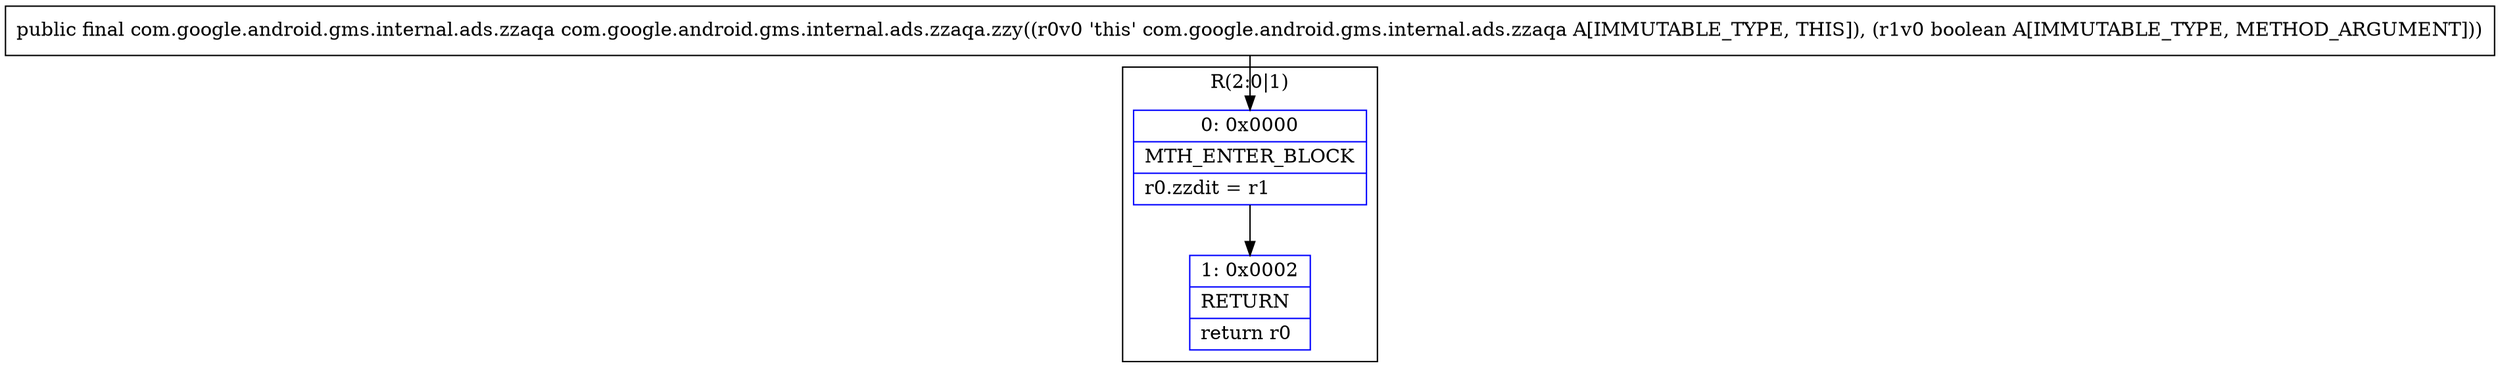 digraph "CFG forcom.google.android.gms.internal.ads.zzaqa.zzy(Z)Lcom\/google\/android\/gms\/internal\/ads\/zzaqa;" {
subgraph cluster_Region_1433898959 {
label = "R(2:0|1)";
node [shape=record,color=blue];
Node_0 [shape=record,label="{0\:\ 0x0000|MTH_ENTER_BLOCK\l|r0.zzdit = r1\l}"];
Node_1 [shape=record,label="{1\:\ 0x0002|RETURN\l|return r0\l}"];
}
MethodNode[shape=record,label="{public final com.google.android.gms.internal.ads.zzaqa com.google.android.gms.internal.ads.zzaqa.zzy((r0v0 'this' com.google.android.gms.internal.ads.zzaqa A[IMMUTABLE_TYPE, THIS]), (r1v0 boolean A[IMMUTABLE_TYPE, METHOD_ARGUMENT])) }"];
MethodNode -> Node_0;
Node_0 -> Node_1;
}

